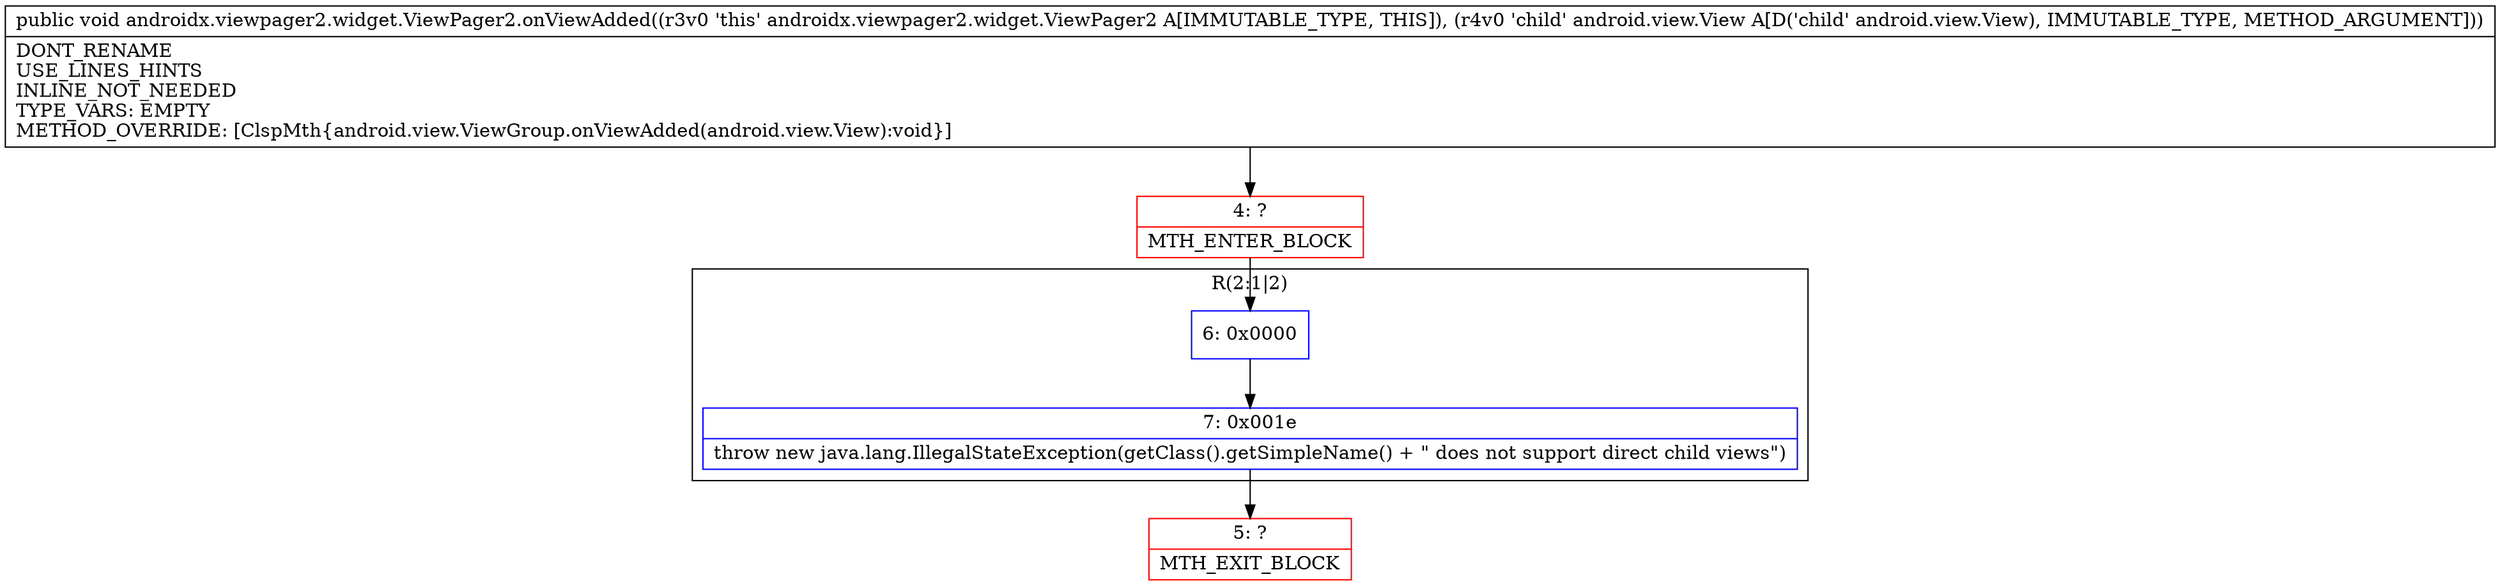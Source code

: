 digraph "CFG forandroidx.viewpager2.widget.ViewPager2.onViewAdded(Landroid\/view\/View;)V" {
subgraph cluster_Region_1182253889 {
label = "R(2:1|2)";
node [shape=record,color=blue];
Node_6 [shape=record,label="{6\:\ 0x0000}"];
Node_7 [shape=record,label="{7\:\ 0x001e|throw new java.lang.IllegalStateException(getClass().getSimpleName() + \" does not support direct child views\")\l}"];
}
Node_4 [shape=record,color=red,label="{4\:\ ?|MTH_ENTER_BLOCK\l}"];
Node_5 [shape=record,color=red,label="{5\:\ ?|MTH_EXIT_BLOCK\l}"];
MethodNode[shape=record,label="{public void androidx.viewpager2.widget.ViewPager2.onViewAdded((r3v0 'this' androidx.viewpager2.widget.ViewPager2 A[IMMUTABLE_TYPE, THIS]), (r4v0 'child' android.view.View A[D('child' android.view.View), IMMUTABLE_TYPE, METHOD_ARGUMENT]))  | DONT_RENAME\lUSE_LINES_HINTS\lINLINE_NOT_NEEDED\lTYPE_VARS: EMPTY\lMETHOD_OVERRIDE: [ClspMth\{android.view.ViewGroup.onViewAdded(android.view.View):void\}]\l}"];
MethodNode -> Node_4;Node_6 -> Node_7;
Node_7 -> Node_5;
Node_4 -> Node_6;
}

